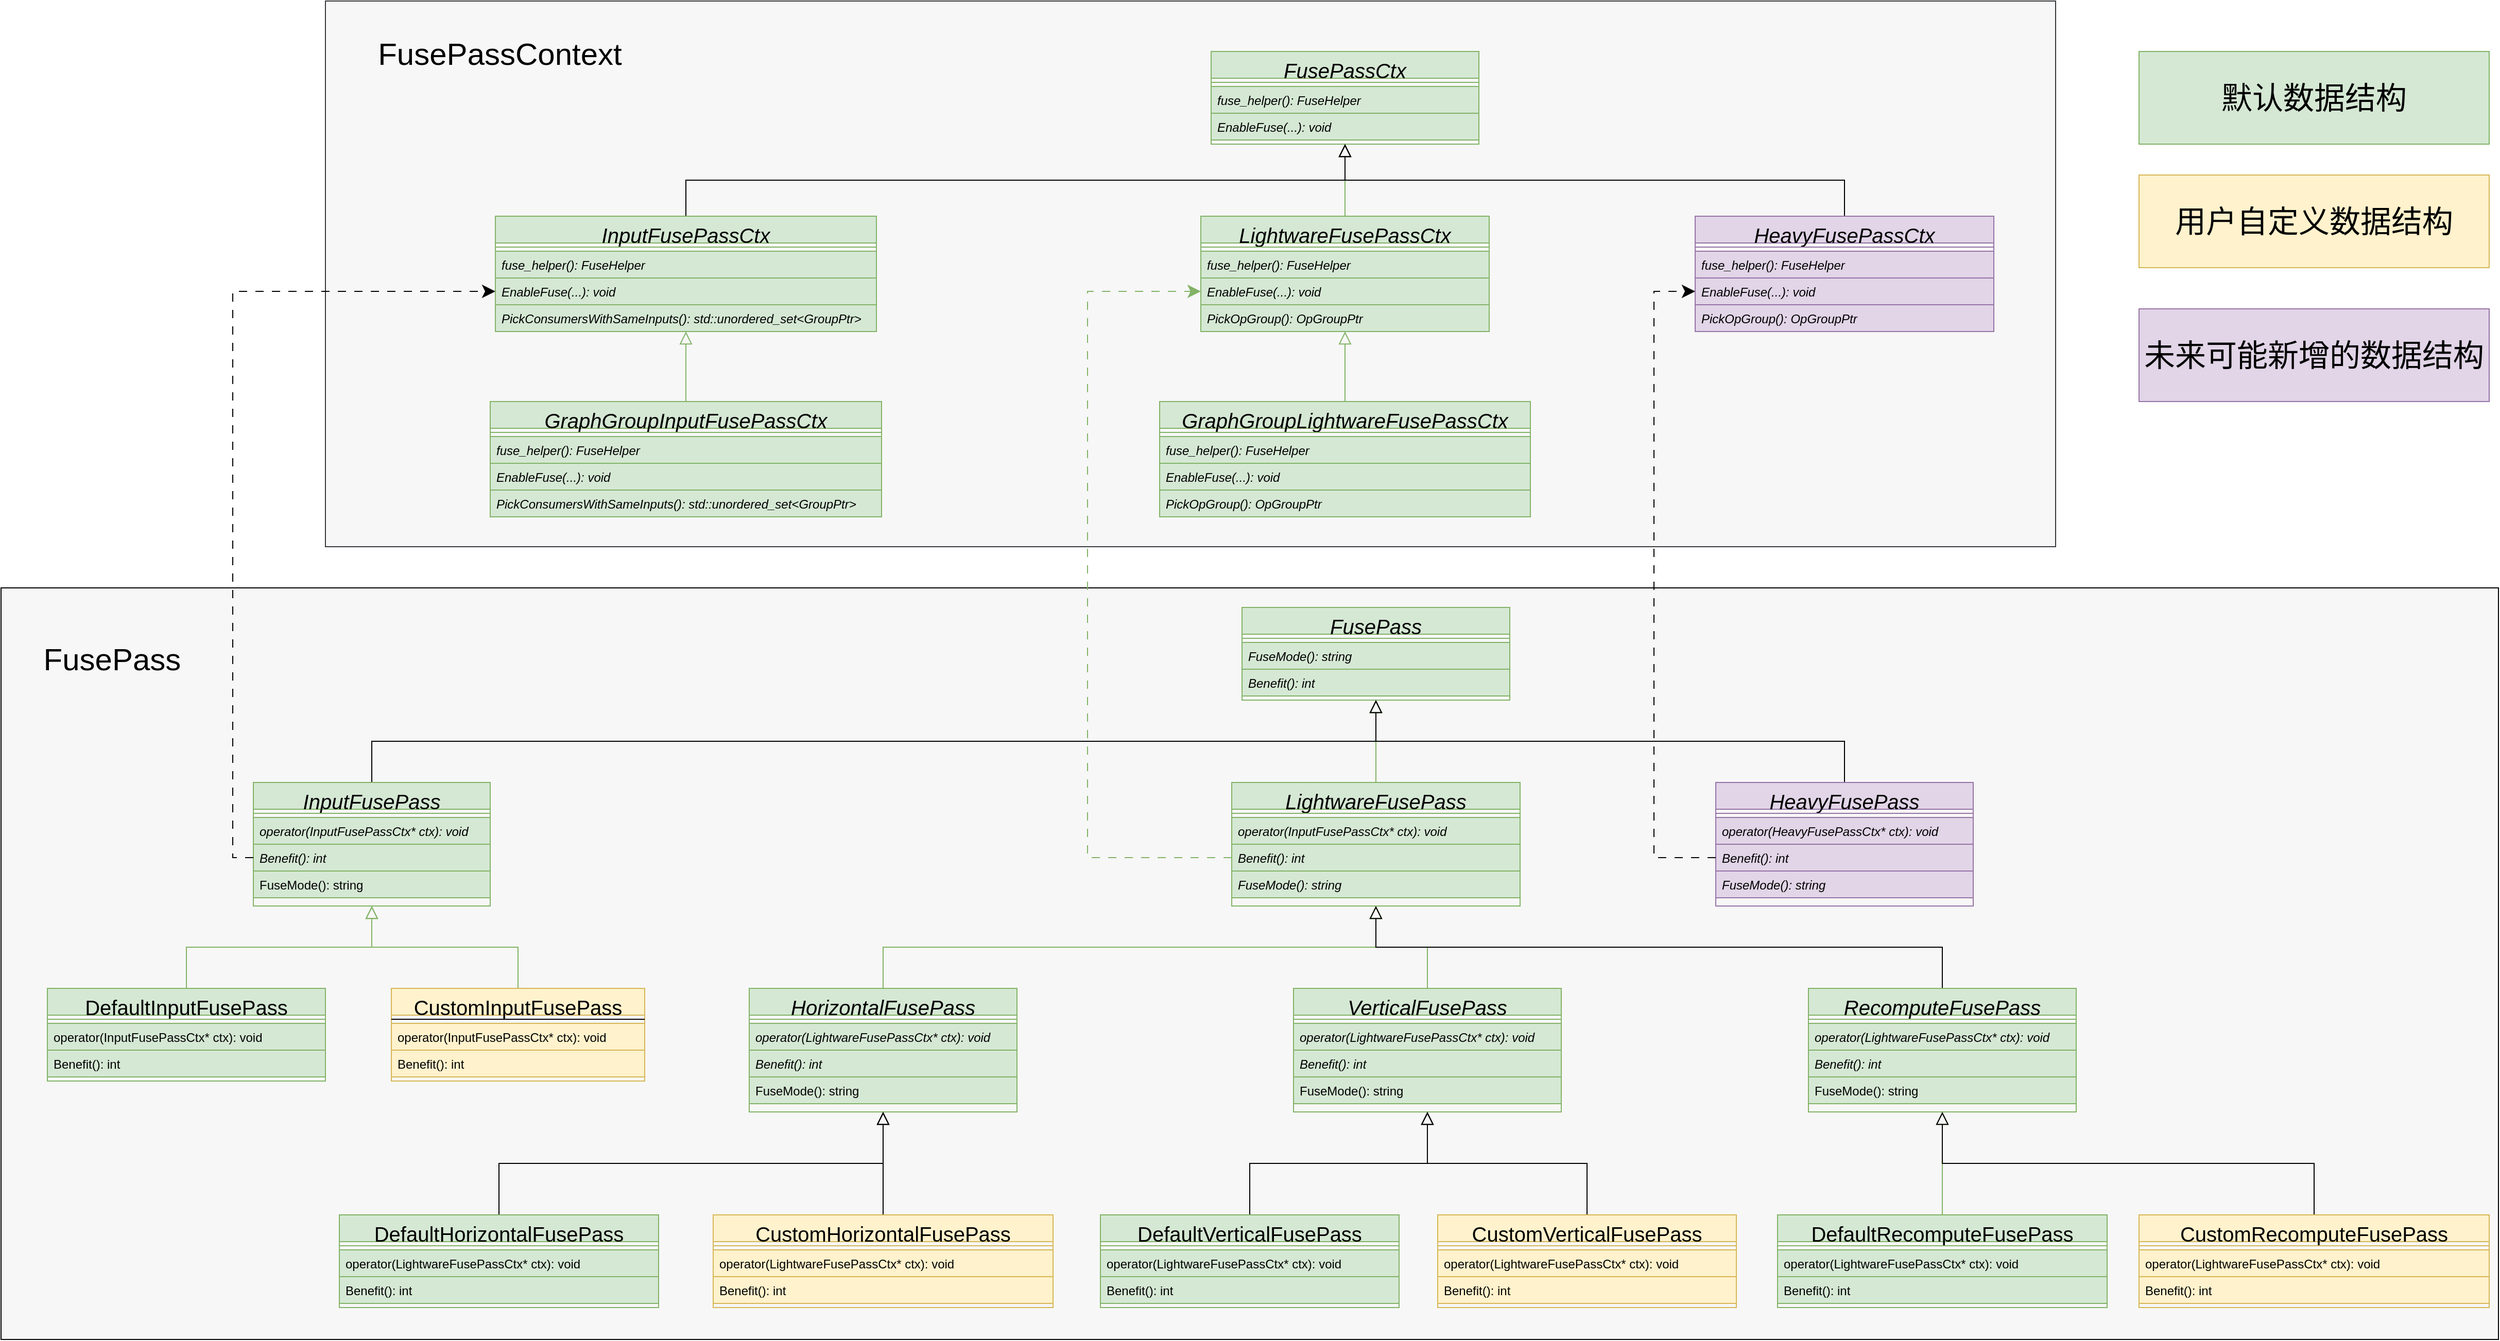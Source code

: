 <mxfile version="21.5.2" type="github">
  <diagram id="C5RBs43oDa-KdzZeNtuy" name="Page-1">
    <mxGraphModel dx="2726" dy="2620" grid="1" gridSize="10" guides="1" tooltips="1" connect="1" arrows="1" fold="1" page="1" pageScale="1" pageWidth="827" pageHeight="1169" math="0" shadow="0">
      <root>
        <mxCell id="WIyWlLk6GJQsqaUBKTNV-0" />
        <mxCell id="WIyWlLk6GJQsqaUBKTNV-1" parent="WIyWlLk6GJQsqaUBKTNV-0" />
        <mxCell id="BLyfXcpBKMJjdkIK_ONK-147" value="" style="rounded=0;whiteSpace=wrap;html=1;fillColor=#F7F7F7;" parent="WIyWlLk6GJQsqaUBKTNV-1" vertex="1">
          <mxGeometry x="65" y="1" width="2425" height="730" as="geometry" />
        </mxCell>
        <mxCell id="BLyfXcpBKMJjdkIK_ONK-145" value="" style="rounded=0;whiteSpace=wrap;html=1;fillColor=#F7F7F7;strokeColor=#36393d;" parent="WIyWlLk6GJQsqaUBKTNV-1" vertex="1">
          <mxGeometry x="380" y="-569" width="1680" height="530" as="geometry" />
        </mxCell>
        <mxCell id="zkfFHV4jXpPFQw0GAbJ--0" value="FusePass" style="swimlane;fontStyle=2;align=center;verticalAlign=top;childLayout=stackLayout;horizontal=1;startSize=26;horizontalStack=0;resizeParent=1;resizeLast=0;collapsible=1;marginBottom=0;rounded=0;shadow=0;strokeWidth=1;fillColor=#d5e8d4;strokeColor=#82b366;fontSize=20;" parent="WIyWlLk6GJQsqaUBKTNV-1" vertex="1">
          <mxGeometry x="1270" y="20" width="260" height="90" as="geometry">
            <mxRectangle x="230" y="140" width="160" height="26" as="alternateBounds" />
          </mxGeometry>
        </mxCell>
        <mxCell id="zkfFHV4jXpPFQw0GAbJ--4" value="" style="line;html=1;strokeWidth=1;align=left;verticalAlign=middle;spacingTop=-1;spacingLeft=3;spacingRight=3;rotatable=0;labelPosition=right;points=[];portConstraint=eastwest;fillColor=#d5e8d4;strokeColor=#82b366;" parent="zkfFHV4jXpPFQw0GAbJ--0" vertex="1">
          <mxGeometry y="26" width="260" height="8" as="geometry" />
        </mxCell>
        <mxCell id="zkfFHV4jXpPFQw0GAbJ--5" value="FuseMode(): string" style="text;align=left;verticalAlign=top;spacingLeft=4;spacingRight=4;overflow=hidden;rotatable=0;points=[[0,0.5],[1,0.5]];portConstraint=eastwest;fontStyle=2;fillColor=#d5e8d4;strokeColor=#82b366;" parent="zkfFHV4jXpPFQw0GAbJ--0" vertex="1">
          <mxGeometry y="34" width="260" height="26" as="geometry" />
        </mxCell>
        <mxCell id="BLyfXcpBKMJjdkIK_ONK-0" value="Benefit(): int" style="text;align=left;verticalAlign=top;spacingLeft=4;spacingRight=4;overflow=hidden;rotatable=0;points=[[0,0.5],[1,0.5]];portConstraint=eastwest;fontStyle=2;fillColor=#d5e8d4;strokeColor=#82b366;" parent="zkfFHV4jXpPFQw0GAbJ--0" vertex="1">
          <mxGeometry y="60" width="260" height="26" as="geometry" />
        </mxCell>
        <mxCell id="BLyfXcpBKMJjdkIK_ONK-151" style="edgeStyle=orthogonalEdgeStyle;rounded=0;orthogonalLoop=1;jettySize=auto;html=1;exitX=0.5;exitY=0;exitDx=0;exitDy=0;endArrow=block;endFill=0;endSize=10;" parent="WIyWlLk6GJQsqaUBKTNV-1" source="zkfFHV4jXpPFQw0GAbJ--6" target="zkfFHV4jXpPFQw0GAbJ--0" edge="1">
          <mxGeometry relative="1" as="geometry" />
        </mxCell>
        <mxCell id="zkfFHV4jXpPFQw0GAbJ--6" value="InputFusePass" style="swimlane;fontStyle=2;align=center;verticalAlign=top;childLayout=stackLayout;horizontal=1;startSize=26;horizontalStack=0;resizeParent=1;resizeLast=0;collapsible=1;marginBottom=0;rounded=0;shadow=0;strokeWidth=1;fillColor=#d5e8d4;strokeColor=#82b366;fontSize=20;" parent="WIyWlLk6GJQsqaUBKTNV-1" vertex="1">
          <mxGeometry x="310" y="190" width="230" height="120" as="geometry">
            <mxRectangle x="130" y="380" width="160" height="26" as="alternateBounds" />
          </mxGeometry>
        </mxCell>
        <mxCell id="zkfFHV4jXpPFQw0GAbJ--9" value="" style="line;html=1;strokeWidth=1;align=left;verticalAlign=middle;spacingTop=-1;spacingLeft=3;spacingRight=3;rotatable=0;labelPosition=right;points=[];portConstraint=eastwest;fillColor=#d5e8d4;strokeColor=#82b366;" parent="zkfFHV4jXpPFQw0GAbJ--6" vertex="1">
          <mxGeometry y="26" width="230" height="8" as="geometry" />
        </mxCell>
        <mxCell id="BLyfXcpBKMJjdkIK_ONK-1" value="operator(InputFusePassCtx* ctx): void" style="text;align=left;verticalAlign=top;spacingLeft=4;spacingRight=4;overflow=hidden;rotatable=0;points=[[0,0.5],[1,0.5]];portConstraint=eastwest;fontStyle=2;fillColor=#d5e8d4;strokeColor=#82b366;" parent="zkfFHV4jXpPFQw0GAbJ--6" vertex="1">
          <mxGeometry y="34" width="230" height="26" as="geometry" />
        </mxCell>
        <mxCell id="BLyfXcpBKMJjdkIK_ONK-3" value="Benefit(): int" style="text;align=left;verticalAlign=top;spacingLeft=4;spacingRight=4;overflow=hidden;rotatable=0;points=[[0,0.5],[1,0.5]];portConstraint=eastwest;fontStyle=2;fillColor=#d5e8d4;strokeColor=#82b366;" parent="zkfFHV4jXpPFQw0GAbJ--6" vertex="1">
          <mxGeometry y="60" width="230" height="26" as="geometry" />
        </mxCell>
        <mxCell id="BLyfXcpBKMJjdkIK_ONK-2" value="FuseMode(): string" style="text;align=left;verticalAlign=top;spacingLeft=4;spacingRight=4;overflow=hidden;rotatable=0;points=[[0,0.5],[1,0.5]];portConstraint=eastwest;fontStyle=0;fillColor=#d5e8d4;strokeColor=#82b366;" parent="zkfFHV4jXpPFQw0GAbJ--6" vertex="1">
          <mxGeometry y="86" width="230" height="26" as="geometry" />
        </mxCell>
        <mxCell id="zkfFHV4jXpPFQw0GAbJ--16" value="" style="endArrow=block;endSize=10;endFill=0;shadow=0;strokeWidth=1;rounded=0;edgeStyle=elbowEdgeStyle;elbow=vertical;exitX=0.5;exitY=0;exitDx=0;exitDy=0;fillColor=#d5e8d4;strokeColor=#82b366;" parent="WIyWlLk6GJQsqaUBKTNV-1" source="BLyfXcpBKMJjdkIK_ONK-31" target="zkfFHV4jXpPFQw0GAbJ--0" edge="1">
          <mxGeometry width="160" relative="1" as="geometry">
            <mxPoint x="700" y="250" as="sourcePoint" />
            <mxPoint x="550" y="201" as="targetPoint" />
          </mxGeometry>
        </mxCell>
        <mxCell id="BLyfXcpBKMJjdkIK_ONK-14" style="edgeStyle=orthogonalEdgeStyle;rounded=0;orthogonalLoop=1;jettySize=auto;html=1;exitX=0.5;exitY=0;exitDx=0;exitDy=0;entryX=0.5;entryY=1;entryDx=0;entryDy=0;endArrow=block;endFill=0;endSize=10;fillColor=#d5e8d4;strokeColor=#82b366;" parent="WIyWlLk6GJQsqaUBKTNV-1" source="BLyfXcpBKMJjdkIK_ONK-4" target="zkfFHV4jXpPFQw0GAbJ--6" edge="1">
          <mxGeometry relative="1" as="geometry" />
        </mxCell>
        <mxCell id="BLyfXcpBKMJjdkIK_ONK-4" value="DefaultInputFusePass" style="swimlane;fontStyle=0;align=center;verticalAlign=top;childLayout=stackLayout;horizontal=1;startSize=26;horizontalStack=0;resizeParent=1;resizeLast=0;collapsible=1;marginBottom=0;rounded=0;shadow=0;strokeWidth=1;fillColor=#d5e8d4;strokeColor=#82b366;fontSize=20;" parent="WIyWlLk6GJQsqaUBKTNV-1" vertex="1">
          <mxGeometry x="110" y="390" width="270" height="90" as="geometry">
            <mxRectangle x="130" y="380" width="160" height="26" as="alternateBounds" />
          </mxGeometry>
        </mxCell>
        <mxCell id="BLyfXcpBKMJjdkIK_ONK-5" value="" style="line;html=1;strokeWidth=1;align=left;verticalAlign=middle;spacingTop=-1;spacingLeft=3;spacingRight=3;rotatable=0;labelPosition=right;points=[];portConstraint=eastwest;fillColor=#d5e8d4;strokeColor=#82b366;" parent="BLyfXcpBKMJjdkIK_ONK-4" vertex="1">
          <mxGeometry y="26" width="270" height="8" as="geometry" />
        </mxCell>
        <mxCell id="BLyfXcpBKMJjdkIK_ONK-6" value="operator(InputFusePassCtx* ctx): void" style="text;align=left;verticalAlign=top;spacingLeft=4;spacingRight=4;overflow=hidden;rotatable=0;points=[[0,0.5],[1,0.5]];portConstraint=eastwest;fontStyle=0;fillColor=#d5e8d4;strokeColor=#82b366;" parent="BLyfXcpBKMJjdkIK_ONK-4" vertex="1">
          <mxGeometry y="34" width="270" height="26" as="geometry" />
        </mxCell>
        <mxCell id="BLyfXcpBKMJjdkIK_ONK-7" value="Benefit(): int" style="text;align=left;verticalAlign=top;spacingLeft=4;spacingRight=4;overflow=hidden;rotatable=0;points=[[0,0.5],[1,0.5]];portConstraint=eastwest;fontStyle=0;fillColor=#d5e8d4;strokeColor=#82b366;" parent="BLyfXcpBKMJjdkIK_ONK-4" vertex="1">
          <mxGeometry y="60" width="270" height="26" as="geometry" />
        </mxCell>
        <mxCell id="BLyfXcpBKMJjdkIK_ONK-25" style="edgeStyle=orthogonalEdgeStyle;rounded=0;orthogonalLoop=1;jettySize=auto;html=1;exitX=0.5;exitY=0;exitDx=0;exitDy=0;entryX=0.5;entryY=1;entryDx=0;entryDy=0;endArrow=block;endFill=0;endSize=10;fillColor=#d5e8d4;strokeColor=#82b366;" parent="WIyWlLk6GJQsqaUBKTNV-1" source="BLyfXcpBKMJjdkIK_ONK-20" target="zkfFHV4jXpPFQw0GAbJ--6" edge="1">
          <mxGeometry relative="1" as="geometry" />
        </mxCell>
        <mxCell id="BLyfXcpBKMJjdkIK_ONK-20" value="CustomInputFusePass" style="swimlane;fontStyle=0;align=center;verticalAlign=top;childLayout=stackLayout;horizontal=1;startSize=26;horizontalStack=0;resizeParent=1;resizeLast=0;collapsible=1;marginBottom=0;rounded=0;shadow=0;strokeWidth=1;fillColor=#fff2cc;strokeColor=#d6b656;fontSize=20;" parent="WIyWlLk6GJQsqaUBKTNV-1" vertex="1">
          <mxGeometry x="444" y="390" width="246" height="90" as="geometry">
            <mxRectangle x="130" y="380" width="160" height="26" as="alternateBounds" />
          </mxGeometry>
        </mxCell>
        <mxCell id="BLyfXcpBKMJjdkIK_ONK-21" value="" style="line;html=1;strokeWidth=1;align=left;verticalAlign=middle;spacingTop=-1;spacingLeft=3;spacingRight=3;rotatable=0;labelPosition=right;points=[];portConstraint=eastwest;" parent="BLyfXcpBKMJjdkIK_ONK-20" vertex="1">
          <mxGeometry y="26" width="246" height="8" as="geometry" />
        </mxCell>
        <mxCell id="BLyfXcpBKMJjdkIK_ONK-22" value="operator(InputFusePassCtx* ctx): void" style="text;align=left;verticalAlign=top;spacingLeft=4;spacingRight=4;overflow=hidden;rotatable=0;points=[[0,0.5],[1,0.5]];portConstraint=eastwest;fontStyle=0;fillColor=#fff2cc;strokeColor=#d6b656;" parent="BLyfXcpBKMJjdkIK_ONK-20" vertex="1">
          <mxGeometry y="34" width="246" height="26" as="geometry" />
        </mxCell>
        <mxCell id="BLyfXcpBKMJjdkIK_ONK-23" value="Benefit(): int" style="text;align=left;verticalAlign=top;spacingLeft=4;spacingRight=4;overflow=hidden;rotatable=0;points=[[0,0.5],[1,0.5]];portConstraint=eastwest;fontStyle=0;fillColor=#fff2cc;strokeColor=#d6b656;" parent="BLyfXcpBKMJjdkIK_ONK-20" vertex="1">
          <mxGeometry y="60" width="246" height="26" as="geometry" />
        </mxCell>
        <mxCell id="BLyfXcpBKMJjdkIK_ONK-31" value="LightwareFusePass" style="swimlane;fontStyle=2;align=center;verticalAlign=top;childLayout=stackLayout;horizontal=1;startSize=26;horizontalStack=0;resizeParent=1;resizeLast=0;collapsible=1;marginBottom=0;rounded=0;shadow=0;strokeWidth=1;fillColor=#d5e8d4;strokeColor=#82b366;fontSize=20;" parent="WIyWlLk6GJQsqaUBKTNV-1" vertex="1">
          <mxGeometry x="1260" y="190" width="280" height="120" as="geometry">
            <mxRectangle x="130" y="380" width="160" height="26" as="alternateBounds" />
          </mxGeometry>
        </mxCell>
        <mxCell id="BLyfXcpBKMJjdkIK_ONK-32" value="" style="line;html=1;strokeWidth=1;align=left;verticalAlign=middle;spacingTop=-1;spacingLeft=3;spacingRight=3;rotatable=0;labelPosition=right;points=[];portConstraint=eastwest;fillColor=#d5e8d4;strokeColor=#82b366;" parent="BLyfXcpBKMJjdkIK_ONK-31" vertex="1">
          <mxGeometry y="26" width="280" height="8" as="geometry" />
        </mxCell>
        <mxCell id="BLyfXcpBKMJjdkIK_ONK-33" value="operator(InputFusePassCtx* ctx): void" style="text;align=left;verticalAlign=top;spacingLeft=4;spacingRight=4;overflow=hidden;rotatable=0;points=[[0,0.5],[1,0.5]];portConstraint=eastwest;fontStyle=2;fillColor=#d5e8d4;strokeColor=#82b366;" parent="BLyfXcpBKMJjdkIK_ONK-31" vertex="1">
          <mxGeometry y="34" width="280" height="26" as="geometry" />
        </mxCell>
        <mxCell id="BLyfXcpBKMJjdkIK_ONK-34" value="Benefit(): int" style="text;align=left;verticalAlign=top;spacingLeft=4;spacingRight=4;overflow=hidden;rotatable=0;points=[[0,0.5],[1,0.5]];portConstraint=eastwest;fontStyle=2;fillColor=#d5e8d4;strokeColor=#82b366;" parent="BLyfXcpBKMJjdkIK_ONK-31" vertex="1">
          <mxGeometry y="60" width="280" height="26" as="geometry" />
        </mxCell>
        <mxCell id="BLyfXcpBKMJjdkIK_ONK-35" value="FuseMode(): string" style="text;align=left;verticalAlign=top;spacingLeft=4;spacingRight=4;overflow=hidden;rotatable=0;points=[[0,0.5],[1,0.5]];portConstraint=eastwest;fontStyle=2;fillColor=#d5e8d4;strokeColor=#82b366;" parent="BLyfXcpBKMJjdkIK_ONK-31" vertex="1">
          <mxGeometry y="86" width="280" height="26" as="geometry" />
        </mxCell>
        <mxCell id="BLyfXcpBKMJjdkIK_ONK-41" style="edgeStyle=orthogonalEdgeStyle;rounded=0;orthogonalLoop=1;jettySize=auto;html=1;exitX=0.5;exitY=0;exitDx=0;exitDy=0;endArrow=block;endFill=0;endSize=10;entryX=0.5;entryY=1;entryDx=0;entryDy=0;" parent="WIyWlLk6GJQsqaUBKTNV-1" source="BLyfXcpBKMJjdkIK_ONK-36" target="zkfFHV4jXpPFQw0GAbJ--0" edge="1">
          <mxGeometry relative="1" as="geometry">
            <mxPoint x="1210" y="140" as="targetPoint" />
          </mxGeometry>
        </mxCell>
        <mxCell id="BLyfXcpBKMJjdkIK_ONK-36" value="HeavyFusePass" style="swimlane;fontStyle=2;align=center;verticalAlign=top;childLayout=stackLayout;horizontal=1;startSize=26;horizontalStack=0;resizeParent=1;resizeLast=0;collapsible=1;marginBottom=0;rounded=0;shadow=0;strokeWidth=1;fillColor=#e1d5e7;strokeColor=#9673a6;fontSize=20;" parent="WIyWlLk6GJQsqaUBKTNV-1" vertex="1">
          <mxGeometry x="1730" y="190" width="250" height="120" as="geometry">
            <mxRectangle x="130" y="380" width="160" height="26" as="alternateBounds" />
          </mxGeometry>
        </mxCell>
        <mxCell id="BLyfXcpBKMJjdkIK_ONK-37" value="" style="line;html=1;strokeWidth=1;align=left;verticalAlign=middle;spacingTop=-1;spacingLeft=3;spacingRight=3;rotatable=0;labelPosition=right;points=[];portConstraint=eastwest;fillColor=#e1d5e7;strokeColor=#9673a6;" parent="BLyfXcpBKMJjdkIK_ONK-36" vertex="1">
          <mxGeometry y="26" width="250" height="8" as="geometry" />
        </mxCell>
        <mxCell id="BLyfXcpBKMJjdkIK_ONK-38" value="operator(HeavyFusePassCtx* ctx): void" style="text;align=left;verticalAlign=top;spacingLeft=4;spacingRight=4;overflow=hidden;rotatable=0;points=[[0,0.5],[1,0.5]];portConstraint=eastwest;fontStyle=2;fillColor=#e1d5e7;strokeColor=#9673a6;" parent="BLyfXcpBKMJjdkIK_ONK-36" vertex="1">
          <mxGeometry y="34" width="250" height="26" as="geometry" />
        </mxCell>
        <mxCell id="BLyfXcpBKMJjdkIK_ONK-39" value="Benefit(): int" style="text;align=left;verticalAlign=top;spacingLeft=4;spacingRight=4;overflow=hidden;rotatable=0;points=[[0,0.5],[1,0.5]];portConstraint=eastwest;fontStyle=2;fillColor=#e1d5e7;strokeColor=#9673a6;" parent="BLyfXcpBKMJjdkIK_ONK-36" vertex="1">
          <mxGeometry y="60" width="250" height="26" as="geometry" />
        </mxCell>
        <mxCell id="BLyfXcpBKMJjdkIK_ONK-40" value="FuseMode(): string" style="text;align=left;verticalAlign=top;spacingLeft=4;spacingRight=4;overflow=hidden;rotatable=0;points=[[0,0.5],[1,0.5]];portConstraint=eastwest;fontStyle=2;fillColor=#e1d5e7;strokeColor=#9673a6;" parent="BLyfXcpBKMJjdkIK_ONK-36" vertex="1">
          <mxGeometry y="86" width="250" height="26" as="geometry" />
        </mxCell>
        <mxCell id="BLyfXcpBKMJjdkIK_ONK-42" value="&lt;font style=&quot;font-size: 30px;&quot;&gt;默认数据结构&lt;/font&gt;" style="rounded=0;whiteSpace=wrap;html=1;fillColor=#d5e8d4;strokeColor=#82b366;fontSize=20;" parent="WIyWlLk6GJQsqaUBKTNV-1" vertex="1">
          <mxGeometry x="2141" y="-520" width="340" height="90" as="geometry" />
        </mxCell>
        <mxCell id="BLyfXcpBKMJjdkIK_ONK-44" value="&lt;font style=&quot;font-size: 30px;&quot;&gt;用户自定义数据结构&lt;/font&gt;" style="rounded=0;whiteSpace=wrap;html=1;fillColor=#fff2cc;strokeColor=#d6b656;fontSize=20;" parent="WIyWlLk6GJQsqaUBKTNV-1" vertex="1">
          <mxGeometry x="2141" y="-400" width="340" height="90" as="geometry" />
        </mxCell>
        <mxCell id="BLyfXcpBKMJjdkIK_ONK-45" value="&lt;font style=&quot;font-size: 30px;&quot;&gt;未来可能新增的数据结构&lt;/font&gt;" style="rounded=0;whiteSpace=wrap;html=1;fillColor=#e1d5e7;strokeColor=#9673a6;fontSize=20;" parent="WIyWlLk6GJQsqaUBKTNV-1" vertex="1">
          <mxGeometry x="2141" y="-270" width="340" height="90" as="geometry" />
        </mxCell>
        <mxCell id="BLyfXcpBKMJjdkIK_ONK-94" style="edgeStyle=orthogonalEdgeStyle;rounded=0;orthogonalLoop=1;jettySize=auto;html=1;exitX=0.5;exitY=0;exitDx=0;exitDy=0;entryX=0.5;entryY=1;entryDx=0;entryDy=0;endSize=10;endArrow=block;endFill=0;fillColor=#d5e8d4;strokeColor=#82b366;" parent="WIyWlLk6GJQsqaUBKTNV-1" source="BLyfXcpBKMJjdkIK_ONK-46" target="BLyfXcpBKMJjdkIK_ONK-31" edge="1">
          <mxGeometry relative="1" as="geometry" />
        </mxCell>
        <mxCell id="BLyfXcpBKMJjdkIK_ONK-46" value="HorizontalFusePass" style="swimlane;fontStyle=2;align=center;verticalAlign=top;childLayout=stackLayout;horizontal=1;startSize=26;horizontalStack=0;resizeParent=1;resizeLast=0;collapsible=1;marginBottom=0;rounded=0;shadow=0;strokeWidth=1;fillColor=#d5e8d4;strokeColor=#82b366;fontSize=20;" parent="WIyWlLk6GJQsqaUBKTNV-1" vertex="1">
          <mxGeometry x="791.5" y="390" width="260" height="120" as="geometry">
            <mxRectangle x="130" y="380" width="160" height="26" as="alternateBounds" />
          </mxGeometry>
        </mxCell>
        <mxCell id="BLyfXcpBKMJjdkIK_ONK-47" value="" style="line;html=1;strokeWidth=1;align=left;verticalAlign=middle;spacingTop=-1;spacingLeft=3;spacingRight=3;rotatable=0;labelPosition=right;points=[];portConstraint=eastwest;fillColor=#d5e8d4;strokeColor=#82b366;" parent="BLyfXcpBKMJjdkIK_ONK-46" vertex="1">
          <mxGeometry y="26" width="260" height="8" as="geometry" />
        </mxCell>
        <mxCell id="BLyfXcpBKMJjdkIK_ONK-48" value="operator(LightwareFusePassCtx* ctx): void" style="text;align=left;verticalAlign=top;spacingLeft=4;spacingRight=4;overflow=hidden;rotatable=0;points=[[0,0.5],[1,0.5]];portConstraint=eastwest;fontStyle=2;fillColor=#d5e8d4;strokeColor=#82b366;" parent="BLyfXcpBKMJjdkIK_ONK-46" vertex="1">
          <mxGeometry y="34" width="260" height="26" as="geometry" />
        </mxCell>
        <mxCell id="BLyfXcpBKMJjdkIK_ONK-49" value="Benefit(): int" style="text;align=left;verticalAlign=top;spacingLeft=4;spacingRight=4;overflow=hidden;rotatable=0;points=[[0,0.5],[1,0.5]];portConstraint=eastwest;fontStyle=2;fillColor=#d5e8d4;strokeColor=#82b366;" parent="BLyfXcpBKMJjdkIK_ONK-46" vertex="1">
          <mxGeometry y="60" width="260" height="26" as="geometry" />
        </mxCell>
        <mxCell id="BLyfXcpBKMJjdkIK_ONK-50" value="FuseMode(): string" style="text;align=left;verticalAlign=top;spacingLeft=4;spacingRight=4;overflow=hidden;rotatable=0;points=[[0,0.5],[1,0.5]];portConstraint=eastwest;fontStyle=0;fillColor=#d5e8d4;strokeColor=#82b366;" parent="BLyfXcpBKMJjdkIK_ONK-46" vertex="1">
          <mxGeometry y="86" width="260" height="26" as="geometry" />
        </mxCell>
        <mxCell id="BLyfXcpBKMJjdkIK_ONK-59" style="edgeStyle=orthogonalEdgeStyle;rounded=0;orthogonalLoop=1;jettySize=auto;html=1;exitX=0.5;exitY=0;exitDx=0;exitDy=0;entryX=0.5;entryY=1;entryDx=0;entryDy=0;endArrow=block;endFill=0;endSize=10;" parent="WIyWlLk6GJQsqaUBKTNV-1" source="BLyfXcpBKMJjdkIK_ONK-51" target="BLyfXcpBKMJjdkIK_ONK-46" edge="1">
          <mxGeometry relative="1" as="geometry" />
        </mxCell>
        <mxCell id="BLyfXcpBKMJjdkIK_ONK-51" value="DefaultHorizontalFusePass" style="swimlane;fontStyle=0;align=center;verticalAlign=top;childLayout=stackLayout;horizontal=1;startSize=26;horizontalStack=0;resizeParent=1;resizeLast=0;collapsible=1;marginBottom=0;rounded=0;shadow=0;strokeWidth=1;fillColor=#d5e8d4;strokeColor=#82b366;fontSize=20;" parent="WIyWlLk6GJQsqaUBKTNV-1" vertex="1">
          <mxGeometry x="393.5" y="610" width="310" height="90" as="geometry">
            <mxRectangle x="130" y="380" width="160" height="26" as="alternateBounds" />
          </mxGeometry>
        </mxCell>
        <mxCell id="BLyfXcpBKMJjdkIK_ONK-52" value="" style="line;html=1;strokeWidth=1;align=left;verticalAlign=middle;spacingTop=-1;spacingLeft=3;spacingRight=3;rotatable=0;labelPosition=right;points=[];portConstraint=eastwest;fillColor=#d5e8d4;strokeColor=#82b366;" parent="BLyfXcpBKMJjdkIK_ONK-51" vertex="1">
          <mxGeometry y="26" width="310" height="8" as="geometry" />
        </mxCell>
        <mxCell id="BLyfXcpBKMJjdkIK_ONK-53" value="operator(LightwareFusePassCtx* ctx): void" style="text;align=left;verticalAlign=top;spacingLeft=4;spacingRight=4;overflow=hidden;rotatable=0;points=[[0,0.5],[1,0.5]];portConstraint=eastwest;fontStyle=0;fillColor=#d5e8d4;strokeColor=#82b366;" parent="BLyfXcpBKMJjdkIK_ONK-51" vertex="1">
          <mxGeometry y="34" width="310" height="26" as="geometry" />
        </mxCell>
        <mxCell id="BLyfXcpBKMJjdkIK_ONK-54" value="Benefit(): int" style="text;align=left;verticalAlign=top;spacingLeft=4;spacingRight=4;overflow=hidden;rotatable=0;points=[[0,0.5],[1,0.5]];portConstraint=eastwest;fontStyle=0;fillColor=#d5e8d4;strokeColor=#82b366;" parent="BLyfXcpBKMJjdkIK_ONK-51" vertex="1">
          <mxGeometry y="60" width="310" height="26" as="geometry" />
        </mxCell>
        <mxCell id="BLyfXcpBKMJjdkIK_ONK-60" style="edgeStyle=orthogonalEdgeStyle;rounded=0;orthogonalLoop=1;jettySize=auto;html=1;exitX=0.5;exitY=0;exitDx=0;exitDy=0;endSize=10;endArrow=block;endFill=0;entryX=0.5;entryY=1;entryDx=0;entryDy=0;" parent="WIyWlLk6GJQsqaUBKTNV-1" source="BLyfXcpBKMJjdkIK_ONK-55" target="BLyfXcpBKMJjdkIK_ONK-46" edge="1">
          <mxGeometry relative="1" as="geometry">
            <mxPoint x="950" y="550" as="targetPoint" />
          </mxGeometry>
        </mxCell>
        <mxCell id="BLyfXcpBKMJjdkIK_ONK-55" value="CustomHorizontalFusePass" style="swimlane;fontStyle=0;align=center;verticalAlign=top;childLayout=stackLayout;horizontal=1;startSize=26;horizontalStack=0;resizeParent=1;resizeLast=0;collapsible=1;marginBottom=0;rounded=0;shadow=0;strokeWidth=1;fillColor=#fff2cc;strokeColor=#d6b656;fontSize=20;" parent="WIyWlLk6GJQsqaUBKTNV-1" vertex="1">
          <mxGeometry x="756.5" y="610" width="330" height="90" as="geometry">
            <mxRectangle x="130" y="380" width="160" height="26" as="alternateBounds" />
          </mxGeometry>
        </mxCell>
        <mxCell id="BLyfXcpBKMJjdkIK_ONK-56" value="" style="line;html=1;strokeWidth=1;align=left;verticalAlign=middle;spacingTop=-1;spacingLeft=3;spacingRight=3;rotatable=0;labelPosition=right;points=[];portConstraint=eastwest;fillColor=#fff2cc;strokeColor=#d6b656;" parent="BLyfXcpBKMJjdkIK_ONK-55" vertex="1">
          <mxGeometry y="26" width="330" height="8" as="geometry" />
        </mxCell>
        <mxCell id="BLyfXcpBKMJjdkIK_ONK-57" value="operator(LightwareFusePassCtx* ctx): void" style="text;align=left;verticalAlign=top;spacingLeft=4;spacingRight=4;overflow=hidden;rotatable=0;points=[[0,0.5],[1,0.5]];portConstraint=eastwest;fontStyle=0;fillColor=#fff2cc;strokeColor=#d6b656;" parent="BLyfXcpBKMJjdkIK_ONK-55" vertex="1">
          <mxGeometry y="34" width="330" height="26" as="geometry" />
        </mxCell>
        <mxCell id="BLyfXcpBKMJjdkIK_ONK-58" value="Benefit(): int" style="text;align=left;verticalAlign=top;spacingLeft=4;spacingRight=4;overflow=hidden;rotatable=0;points=[[0,0.5],[1,0.5]];portConstraint=eastwest;fontStyle=0;fillColor=#fff2cc;strokeColor=#d6b656;" parent="BLyfXcpBKMJjdkIK_ONK-55" vertex="1">
          <mxGeometry y="60" width="330" height="26" as="geometry" />
        </mxCell>
        <mxCell id="BLyfXcpBKMJjdkIK_ONK-96" style="edgeStyle=orthogonalEdgeStyle;rounded=0;orthogonalLoop=1;jettySize=auto;html=1;exitX=0.5;exitY=0;exitDx=0;exitDy=0;entryX=0.5;entryY=1;entryDx=0;entryDy=0;endSize=10;endArrow=block;endFill=0;fillColor=#d5e8d4;strokeColor=#82b366;" parent="WIyWlLk6GJQsqaUBKTNV-1" source="BLyfXcpBKMJjdkIK_ONK-63" target="BLyfXcpBKMJjdkIK_ONK-31" edge="1">
          <mxGeometry relative="1" as="geometry" />
        </mxCell>
        <mxCell id="BLyfXcpBKMJjdkIK_ONK-63" value="VerticalFusePass" style="swimlane;fontStyle=2;align=center;verticalAlign=top;childLayout=stackLayout;horizontal=1;startSize=26;horizontalStack=0;resizeParent=1;resizeLast=0;collapsible=1;marginBottom=0;rounded=0;shadow=0;strokeWidth=1;fillColor=#d5e8d4;strokeColor=#82b366;fontSize=20;" parent="WIyWlLk6GJQsqaUBKTNV-1" vertex="1">
          <mxGeometry x="1320" y="390" width="260" height="120" as="geometry">
            <mxRectangle x="130" y="380" width="160" height="26" as="alternateBounds" />
          </mxGeometry>
        </mxCell>
        <mxCell id="BLyfXcpBKMJjdkIK_ONK-64" value="" style="line;html=1;strokeWidth=1;align=left;verticalAlign=middle;spacingTop=-1;spacingLeft=3;spacingRight=3;rotatable=0;labelPosition=right;points=[];portConstraint=eastwest;fillColor=#d5e8d4;strokeColor=#82b366;" parent="BLyfXcpBKMJjdkIK_ONK-63" vertex="1">
          <mxGeometry y="26" width="260" height="8" as="geometry" />
        </mxCell>
        <mxCell id="BLyfXcpBKMJjdkIK_ONK-65" value="operator(LightwareFusePassCtx* ctx): void" style="text;align=left;verticalAlign=top;spacingLeft=4;spacingRight=4;overflow=hidden;rotatable=0;points=[[0,0.5],[1,0.5]];portConstraint=eastwest;fontStyle=2;fillColor=#d5e8d4;strokeColor=#82b366;" parent="BLyfXcpBKMJjdkIK_ONK-63" vertex="1">
          <mxGeometry y="34" width="260" height="26" as="geometry" />
        </mxCell>
        <mxCell id="BLyfXcpBKMJjdkIK_ONK-66" value="Benefit(): int" style="text;align=left;verticalAlign=top;spacingLeft=4;spacingRight=4;overflow=hidden;rotatable=0;points=[[0,0.5],[1,0.5]];portConstraint=eastwest;fontStyle=2;fillColor=#d5e8d4;strokeColor=#82b366;" parent="BLyfXcpBKMJjdkIK_ONK-63" vertex="1">
          <mxGeometry y="60" width="260" height="26" as="geometry" />
        </mxCell>
        <mxCell id="BLyfXcpBKMJjdkIK_ONK-67" value="FuseMode(): string" style="text;align=left;verticalAlign=top;spacingLeft=4;spacingRight=4;overflow=hidden;rotatable=0;points=[[0,0.5],[1,0.5]];portConstraint=eastwest;fontStyle=0;fillColor=#d5e8d4;strokeColor=#82b366;" parent="BLyfXcpBKMJjdkIK_ONK-63" vertex="1">
          <mxGeometry y="86" width="260" height="26" as="geometry" />
        </mxCell>
        <mxCell id="BLyfXcpBKMJjdkIK_ONK-68" style="edgeStyle=orthogonalEdgeStyle;rounded=0;orthogonalLoop=1;jettySize=auto;html=1;exitX=0.5;exitY=0;exitDx=0;exitDy=0;entryX=0.5;entryY=1;entryDx=0;entryDy=0;endArrow=block;endFill=0;endSize=10;" parent="WIyWlLk6GJQsqaUBKTNV-1" source="BLyfXcpBKMJjdkIK_ONK-69" target="BLyfXcpBKMJjdkIK_ONK-63" edge="1">
          <mxGeometry relative="1" as="geometry" />
        </mxCell>
        <mxCell id="BLyfXcpBKMJjdkIK_ONK-69" value="DefaultVerticalFusePass" style="swimlane;fontStyle=0;align=center;verticalAlign=top;childLayout=stackLayout;horizontal=1;startSize=26;horizontalStack=0;resizeParent=1;resizeLast=0;collapsible=1;marginBottom=0;rounded=0;shadow=0;strokeWidth=1;fillColor=#d5e8d4;strokeColor=#82b366;fontSize=20;" parent="WIyWlLk6GJQsqaUBKTNV-1" vertex="1">
          <mxGeometry x="1132.5" y="610" width="290" height="90" as="geometry">
            <mxRectangle x="130" y="380" width="160" height="26" as="alternateBounds" />
          </mxGeometry>
        </mxCell>
        <mxCell id="BLyfXcpBKMJjdkIK_ONK-70" value="" style="line;html=1;strokeWidth=1;align=left;verticalAlign=middle;spacingTop=-1;spacingLeft=3;spacingRight=3;rotatable=0;labelPosition=right;points=[];portConstraint=eastwest;fillColor=#d5e8d4;strokeColor=#82b366;" parent="BLyfXcpBKMJjdkIK_ONK-69" vertex="1">
          <mxGeometry y="26" width="290" height="8" as="geometry" />
        </mxCell>
        <mxCell id="BLyfXcpBKMJjdkIK_ONK-71" value="operator(LightwareFusePassCtx* ctx): void" style="text;align=left;verticalAlign=top;spacingLeft=4;spacingRight=4;overflow=hidden;rotatable=0;points=[[0,0.5],[1,0.5]];portConstraint=eastwest;fontStyle=0;fillColor=#d5e8d4;strokeColor=#82b366;" parent="BLyfXcpBKMJjdkIK_ONK-69" vertex="1">
          <mxGeometry y="34" width="290" height="26" as="geometry" />
        </mxCell>
        <mxCell id="BLyfXcpBKMJjdkIK_ONK-72" value="Benefit(): int" style="text;align=left;verticalAlign=top;spacingLeft=4;spacingRight=4;overflow=hidden;rotatable=0;points=[[0,0.5],[1,0.5]];portConstraint=eastwest;fontStyle=0;fillColor=#d5e8d4;strokeColor=#82b366;" parent="BLyfXcpBKMJjdkIK_ONK-69" vertex="1">
          <mxGeometry y="60" width="290" height="26" as="geometry" />
        </mxCell>
        <mxCell id="BLyfXcpBKMJjdkIK_ONK-73" style="edgeStyle=orthogonalEdgeStyle;rounded=0;orthogonalLoop=1;jettySize=auto;html=1;exitX=0.5;exitY=0;exitDx=0;exitDy=0;endSize=10;endArrow=block;endFill=0;entryX=0.5;entryY=1;entryDx=0;entryDy=0;" parent="WIyWlLk6GJQsqaUBKTNV-1" source="BLyfXcpBKMJjdkIK_ONK-74" target="BLyfXcpBKMJjdkIK_ONK-63" edge="1">
          <mxGeometry relative="1" as="geometry">
            <mxPoint x="1540" y="550" as="targetPoint" />
          </mxGeometry>
        </mxCell>
        <mxCell id="BLyfXcpBKMJjdkIK_ONK-74" value="CustomVerticalFusePass" style="swimlane;fontStyle=0;align=center;verticalAlign=top;childLayout=stackLayout;horizontal=1;startSize=26;horizontalStack=0;resizeParent=1;resizeLast=0;collapsible=1;marginBottom=0;rounded=0;shadow=0;strokeWidth=1;fillColor=#fff2cc;strokeColor=#d6b656;fontSize=20;" parent="WIyWlLk6GJQsqaUBKTNV-1" vertex="1">
          <mxGeometry x="1460" y="610" width="290" height="90" as="geometry">
            <mxRectangle x="130" y="380" width="160" height="26" as="alternateBounds" />
          </mxGeometry>
        </mxCell>
        <mxCell id="BLyfXcpBKMJjdkIK_ONK-75" value="" style="line;html=1;strokeWidth=1;align=left;verticalAlign=middle;spacingTop=-1;spacingLeft=3;spacingRight=3;rotatable=0;labelPosition=right;points=[];portConstraint=eastwest;fillColor=#fff2cc;strokeColor=#d6b656;" parent="BLyfXcpBKMJjdkIK_ONK-74" vertex="1">
          <mxGeometry y="26" width="290" height="8" as="geometry" />
        </mxCell>
        <mxCell id="BLyfXcpBKMJjdkIK_ONK-76" value="operator(LightwareFusePassCtx* ctx): void" style="text;align=left;verticalAlign=top;spacingLeft=4;spacingRight=4;overflow=hidden;rotatable=0;points=[[0,0.5],[1,0.5]];portConstraint=eastwest;fontStyle=0;fillColor=#fff2cc;strokeColor=#d6b656;" parent="BLyfXcpBKMJjdkIK_ONK-74" vertex="1">
          <mxGeometry y="34" width="290" height="26" as="geometry" />
        </mxCell>
        <mxCell id="BLyfXcpBKMJjdkIK_ONK-77" value="Benefit(): int" style="text;align=left;verticalAlign=top;spacingLeft=4;spacingRight=4;overflow=hidden;rotatable=0;points=[[0,0.5],[1,0.5]];portConstraint=eastwest;fontStyle=0;fillColor=#fff2cc;strokeColor=#d6b656;" parent="BLyfXcpBKMJjdkIK_ONK-74" vertex="1">
          <mxGeometry y="60" width="290" height="26" as="geometry" />
        </mxCell>
        <mxCell id="BLyfXcpBKMJjdkIK_ONK-95" style="edgeStyle=orthogonalEdgeStyle;rounded=0;orthogonalLoop=1;jettySize=auto;html=1;exitX=0.5;exitY=0;exitDx=0;exitDy=0;entryX=0.5;entryY=1;entryDx=0;entryDy=0;endSize=10;endArrow=block;endFill=0;" parent="WIyWlLk6GJQsqaUBKTNV-1" source="BLyfXcpBKMJjdkIK_ONK-79" target="BLyfXcpBKMJjdkIK_ONK-31" edge="1">
          <mxGeometry relative="1" as="geometry" />
        </mxCell>
        <mxCell id="BLyfXcpBKMJjdkIK_ONK-79" value="RecomputeFusePass" style="swimlane;fontStyle=2;align=center;verticalAlign=top;childLayout=stackLayout;horizontal=1;startSize=26;horizontalStack=0;resizeParent=1;resizeLast=0;collapsible=1;marginBottom=0;rounded=0;shadow=0;strokeWidth=1;fillColor=#d5e8d4;strokeColor=#82b366;fontSize=20;" parent="WIyWlLk6GJQsqaUBKTNV-1" vertex="1">
          <mxGeometry x="1820" y="390" width="260" height="120" as="geometry">
            <mxRectangle x="130" y="380" width="160" height="26" as="alternateBounds" />
          </mxGeometry>
        </mxCell>
        <mxCell id="BLyfXcpBKMJjdkIK_ONK-80" value="" style="line;html=1;strokeWidth=1;align=left;verticalAlign=middle;spacingTop=-1;spacingLeft=3;spacingRight=3;rotatable=0;labelPosition=right;points=[];portConstraint=eastwest;fillColor=#d5e8d4;strokeColor=#82b366;" parent="BLyfXcpBKMJjdkIK_ONK-79" vertex="1">
          <mxGeometry y="26" width="260" height="8" as="geometry" />
        </mxCell>
        <mxCell id="BLyfXcpBKMJjdkIK_ONK-81" value="operator(LightwareFusePassCtx* ctx): void" style="text;align=left;verticalAlign=top;spacingLeft=4;spacingRight=4;overflow=hidden;rotatable=0;points=[[0,0.5],[1,0.5]];portConstraint=eastwest;fontStyle=2;fillColor=#d5e8d4;strokeColor=#82b366;" parent="BLyfXcpBKMJjdkIK_ONK-79" vertex="1">
          <mxGeometry y="34" width="260" height="26" as="geometry" />
        </mxCell>
        <mxCell id="BLyfXcpBKMJjdkIK_ONK-82" value="Benefit(): int" style="text;align=left;verticalAlign=top;spacingLeft=4;spacingRight=4;overflow=hidden;rotatable=0;points=[[0,0.5],[1,0.5]];portConstraint=eastwest;fontStyle=2;fillColor=#d5e8d4;strokeColor=#82b366;" parent="BLyfXcpBKMJjdkIK_ONK-79" vertex="1">
          <mxGeometry y="60" width="260" height="26" as="geometry" />
        </mxCell>
        <mxCell id="BLyfXcpBKMJjdkIK_ONK-83" value="FuseMode(): string" style="text;align=left;verticalAlign=top;spacingLeft=4;spacingRight=4;overflow=hidden;rotatable=0;points=[[0,0.5],[1,0.5]];portConstraint=eastwest;fontStyle=0;fillColor=#d5e8d4;strokeColor=#82b366;" parent="BLyfXcpBKMJjdkIK_ONK-79" vertex="1">
          <mxGeometry y="86" width="260" height="26" as="geometry" />
        </mxCell>
        <mxCell id="BLyfXcpBKMJjdkIK_ONK-84" style="edgeStyle=orthogonalEdgeStyle;rounded=0;orthogonalLoop=1;jettySize=auto;html=1;exitX=0.5;exitY=0;exitDx=0;exitDy=0;entryX=0.5;entryY=1;entryDx=0;entryDy=0;endArrow=block;endFill=0;endSize=10;fillColor=#d5e8d4;strokeColor=#82b366;" parent="WIyWlLk6GJQsqaUBKTNV-1" source="BLyfXcpBKMJjdkIK_ONK-85" target="BLyfXcpBKMJjdkIK_ONK-79" edge="1">
          <mxGeometry relative="1" as="geometry" />
        </mxCell>
        <mxCell id="BLyfXcpBKMJjdkIK_ONK-85" value="DefaultRecomputeFusePass" style="swimlane;fontStyle=0;align=center;verticalAlign=top;childLayout=stackLayout;horizontal=1;startSize=26;horizontalStack=0;resizeParent=1;resizeLast=0;collapsible=1;marginBottom=0;rounded=0;shadow=0;strokeWidth=1;fillColor=#d5e8d4;strokeColor=#82b366;fontSize=20;" parent="WIyWlLk6GJQsqaUBKTNV-1" vertex="1">
          <mxGeometry x="1790" y="610" width="320" height="90" as="geometry">
            <mxRectangle x="130" y="380" width="160" height="26" as="alternateBounds" />
          </mxGeometry>
        </mxCell>
        <mxCell id="BLyfXcpBKMJjdkIK_ONK-86" value="" style="line;html=1;strokeWidth=1;align=left;verticalAlign=middle;spacingTop=-1;spacingLeft=3;spacingRight=3;rotatable=0;labelPosition=right;points=[];portConstraint=eastwest;fillColor=#d5e8d4;strokeColor=#82b366;" parent="BLyfXcpBKMJjdkIK_ONK-85" vertex="1">
          <mxGeometry y="26" width="320" height="8" as="geometry" />
        </mxCell>
        <mxCell id="BLyfXcpBKMJjdkIK_ONK-87" value="operator(LightwareFusePassCtx* ctx): void" style="text;align=left;verticalAlign=top;spacingLeft=4;spacingRight=4;overflow=hidden;rotatable=0;points=[[0,0.5],[1,0.5]];portConstraint=eastwest;fontStyle=0;fillColor=#d5e8d4;strokeColor=#82b366;" parent="BLyfXcpBKMJjdkIK_ONK-85" vertex="1">
          <mxGeometry y="34" width="320" height="26" as="geometry" />
        </mxCell>
        <mxCell id="BLyfXcpBKMJjdkIK_ONK-88" value="Benefit(): int" style="text;align=left;verticalAlign=top;spacingLeft=4;spacingRight=4;overflow=hidden;rotatable=0;points=[[0,0.5],[1,0.5]];portConstraint=eastwest;fontStyle=0;fillColor=#d5e8d4;strokeColor=#82b366;" parent="BLyfXcpBKMJjdkIK_ONK-85" vertex="1">
          <mxGeometry y="60" width="320" height="26" as="geometry" />
        </mxCell>
        <mxCell id="BLyfXcpBKMJjdkIK_ONK-89" style="edgeStyle=orthogonalEdgeStyle;rounded=0;orthogonalLoop=1;jettySize=auto;html=1;exitX=0.5;exitY=0;exitDx=0;exitDy=0;endSize=10;endArrow=block;endFill=0;entryX=0.5;entryY=1;entryDx=0;entryDy=0;" parent="WIyWlLk6GJQsqaUBKTNV-1" source="BLyfXcpBKMJjdkIK_ONK-90" target="BLyfXcpBKMJjdkIK_ONK-79" edge="1">
          <mxGeometry relative="1" as="geometry">
            <mxPoint x="2145" y="550" as="targetPoint" />
          </mxGeometry>
        </mxCell>
        <mxCell id="BLyfXcpBKMJjdkIK_ONK-90" value="CustomRecomputeFusePass" style="swimlane;fontStyle=0;align=center;verticalAlign=top;childLayout=stackLayout;horizontal=1;startSize=26;horizontalStack=0;resizeParent=1;resizeLast=0;collapsible=1;marginBottom=0;rounded=0;shadow=0;strokeWidth=1;fillColor=#fff2cc;strokeColor=#d6b656;fontSize=20;" parent="WIyWlLk6GJQsqaUBKTNV-1" vertex="1">
          <mxGeometry x="2141" y="610" width="340" height="90" as="geometry">
            <mxRectangle x="130" y="380" width="160" height="26" as="alternateBounds" />
          </mxGeometry>
        </mxCell>
        <mxCell id="BLyfXcpBKMJjdkIK_ONK-91" value="" style="line;html=1;strokeWidth=1;align=left;verticalAlign=middle;spacingTop=-1;spacingLeft=3;spacingRight=3;rotatable=0;labelPosition=right;points=[];portConstraint=eastwest;fillColor=#fff2cc;strokeColor=#d6b656;" parent="BLyfXcpBKMJjdkIK_ONK-90" vertex="1">
          <mxGeometry y="26" width="340" height="8" as="geometry" />
        </mxCell>
        <mxCell id="BLyfXcpBKMJjdkIK_ONK-92" value="operator(LightwareFusePassCtx* ctx): void" style="text;align=left;verticalAlign=top;spacingLeft=4;spacingRight=4;overflow=hidden;rotatable=0;points=[[0,0.5],[1,0.5]];portConstraint=eastwest;fontStyle=0;fillColor=#fff2cc;strokeColor=#d6b656;" parent="BLyfXcpBKMJjdkIK_ONK-90" vertex="1">
          <mxGeometry y="34" width="340" height="26" as="geometry" />
        </mxCell>
        <mxCell id="BLyfXcpBKMJjdkIK_ONK-93" value="Benefit(): int" style="text;align=left;verticalAlign=top;spacingLeft=4;spacingRight=4;overflow=hidden;rotatable=0;points=[[0,0.5],[1,0.5]];portConstraint=eastwest;fontStyle=0;fillColor=#fff2cc;strokeColor=#d6b656;" parent="BLyfXcpBKMJjdkIK_ONK-90" vertex="1">
          <mxGeometry y="60" width="340" height="26" as="geometry" />
        </mxCell>
        <mxCell id="BLyfXcpBKMJjdkIK_ONK-97" value="FusePassCtx" style="swimlane;fontStyle=2;align=center;verticalAlign=top;childLayout=stackLayout;horizontal=1;startSize=26;horizontalStack=0;resizeParent=1;resizeLast=0;collapsible=1;marginBottom=0;rounded=0;shadow=0;strokeWidth=1;fillColor=#d5e8d4;strokeColor=#82b366;fontSize=20;" parent="WIyWlLk6GJQsqaUBKTNV-1" vertex="1">
          <mxGeometry x="1240" y="-520" width="260" height="90" as="geometry">
            <mxRectangle x="230" y="140" width="160" height="26" as="alternateBounds" />
          </mxGeometry>
        </mxCell>
        <mxCell id="BLyfXcpBKMJjdkIK_ONK-98" value="" style="line;html=1;strokeWidth=1;align=left;verticalAlign=middle;spacingTop=-1;spacingLeft=3;spacingRight=3;rotatable=0;labelPosition=right;points=[];portConstraint=eastwest;fillColor=#d5e8d4;strokeColor=#82b366;" parent="BLyfXcpBKMJjdkIK_ONK-97" vertex="1">
          <mxGeometry y="26" width="260" height="8" as="geometry" />
        </mxCell>
        <mxCell id="BLyfXcpBKMJjdkIK_ONK-99" value="fuse_helper(): FuseHelper" style="text;align=left;verticalAlign=top;spacingLeft=4;spacingRight=4;overflow=hidden;rotatable=0;points=[[0,0.5],[1,0.5]];portConstraint=eastwest;fontStyle=2;fillColor=#d5e8d4;strokeColor=#82b366;" parent="BLyfXcpBKMJjdkIK_ONK-97" vertex="1">
          <mxGeometry y="34" width="260" height="26" as="geometry" />
        </mxCell>
        <mxCell id="BLyfXcpBKMJjdkIK_ONK-100" value="EnableFuse(...): void" style="text;align=left;verticalAlign=top;spacingLeft=4;spacingRight=4;overflow=hidden;rotatable=0;points=[[0,0.5],[1,0.5]];portConstraint=eastwest;fontStyle=2;fillColor=#d5e8d4;strokeColor=#82b366;" parent="BLyfXcpBKMJjdkIK_ONK-97" vertex="1">
          <mxGeometry y="60" width="260" height="26" as="geometry" />
        </mxCell>
        <mxCell id="BLyfXcpBKMJjdkIK_ONK-133" style="edgeStyle=orthogonalEdgeStyle;rounded=0;orthogonalLoop=1;jettySize=auto;html=1;exitX=0.5;exitY=0;exitDx=0;exitDy=0;entryX=0.5;entryY=1;entryDx=0;entryDy=0;endSize=10;endArrow=block;endFill=0;fillColor=#d5e8d4;strokeColor=#82b366;" parent="WIyWlLk6GJQsqaUBKTNV-1" source="BLyfXcpBKMJjdkIK_ONK-101" target="BLyfXcpBKMJjdkIK_ONK-97" edge="1">
          <mxGeometry relative="1" as="geometry" />
        </mxCell>
        <mxCell id="BLyfXcpBKMJjdkIK_ONK-101" value="LightwareFusePassCtx" style="swimlane;fontStyle=2;align=center;verticalAlign=top;childLayout=stackLayout;horizontal=1;startSize=26;horizontalStack=0;resizeParent=1;resizeLast=0;collapsible=1;marginBottom=0;rounded=0;shadow=0;strokeWidth=1;fillColor=#d5e8d4;strokeColor=#82b366;fontSize=20;" parent="WIyWlLk6GJQsqaUBKTNV-1" vertex="1">
          <mxGeometry x="1230" y="-360" width="280" height="112" as="geometry">
            <mxRectangle x="230" y="140" width="160" height="26" as="alternateBounds" />
          </mxGeometry>
        </mxCell>
        <mxCell id="BLyfXcpBKMJjdkIK_ONK-102" value="" style="line;html=1;strokeWidth=1;align=left;verticalAlign=middle;spacingTop=-1;spacingLeft=3;spacingRight=3;rotatable=0;labelPosition=right;points=[];portConstraint=eastwest;fillColor=#d5e8d4;strokeColor=#82b366;" parent="BLyfXcpBKMJjdkIK_ONK-101" vertex="1">
          <mxGeometry y="26" width="280" height="8" as="geometry" />
        </mxCell>
        <mxCell id="BLyfXcpBKMJjdkIK_ONK-103" value="fuse_helper(): FuseHelper" style="text;align=left;verticalAlign=top;spacingLeft=4;spacingRight=4;overflow=hidden;rotatable=0;points=[[0,0.5],[1,0.5]];portConstraint=eastwest;fontStyle=2;fillColor=#d5e8d4;strokeColor=#82b366;" parent="BLyfXcpBKMJjdkIK_ONK-101" vertex="1">
          <mxGeometry y="34" width="280" height="26" as="geometry" />
        </mxCell>
        <mxCell id="BLyfXcpBKMJjdkIK_ONK-104" value="EnableFuse(...): void" style="text;align=left;verticalAlign=top;spacingLeft=4;spacingRight=4;overflow=hidden;rotatable=0;points=[[0,0.5],[1,0.5]];portConstraint=eastwest;fontStyle=2;fillColor=#d5e8d4;strokeColor=#82b366;" parent="BLyfXcpBKMJjdkIK_ONK-101" vertex="1">
          <mxGeometry y="60" width="280" height="26" as="geometry" />
        </mxCell>
        <mxCell id="BLyfXcpBKMJjdkIK_ONK-105" value="PickOpGroup(): OpGroupPtr" style="text;align=left;verticalAlign=top;spacingLeft=4;spacingRight=4;overflow=hidden;rotatable=0;points=[[0,0.5],[1,0.5]];portConstraint=eastwest;fontStyle=2;fillColor=#d5e8d4;strokeColor=#82b366;" parent="BLyfXcpBKMJjdkIK_ONK-101" vertex="1">
          <mxGeometry y="86" width="280" height="26" as="geometry" />
        </mxCell>
        <mxCell id="BLyfXcpBKMJjdkIK_ONK-139" style="edgeStyle=orthogonalEdgeStyle;rounded=0;orthogonalLoop=1;jettySize=auto;html=1;exitX=0.5;exitY=0;exitDx=0;exitDy=0;endArrow=block;endFill=0;endSize=10;fillColor=#d5e8d4;strokeColor=#82b366;" parent="WIyWlLk6GJQsqaUBKTNV-1" source="BLyfXcpBKMJjdkIK_ONK-106" target="BLyfXcpBKMJjdkIK_ONK-101" edge="1">
          <mxGeometry relative="1" as="geometry" />
        </mxCell>
        <mxCell id="BLyfXcpBKMJjdkIK_ONK-106" value="GraphGroupLightwareFusePassCtx" style="swimlane;fontStyle=2;align=center;verticalAlign=top;childLayout=stackLayout;horizontal=1;startSize=26;horizontalStack=0;resizeParent=1;resizeLast=0;collapsible=1;marginBottom=0;rounded=0;shadow=0;strokeWidth=1;fillColor=#d5e8d4;strokeColor=#82b366;fontSize=20;" parent="WIyWlLk6GJQsqaUBKTNV-1" vertex="1">
          <mxGeometry x="1190" y="-180" width="360" height="112" as="geometry">
            <mxRectangle x="230" y="140" width="160" height="26" as="alternateBounds" />
          </mxGeometry>
        </mxCell>
        <mxCell id="BLyfXcpBKMJjdkIK_ONK-107" value="" style="line;html=1;strokeWidth=1;align=left;verticalAlign=middle;spacingTop=-1;spacingLeft=3;spacingRight=3;rotatable=0;labelPosition=right;points=[];portConstraint=eastwest;fillColor=#d5e8d4;strokeColor=#82b366;" parent="BLyfXcpBKMJjdkIK_ONK-106" vertex="1">
          <mxGeometry y="26" width="360" height="8" as="geometry" />
        </mxCell>
        <mxCell id="BLyfXcpBKMJjdkIK_ONK-108" value="fuse_helper(): FuseHelper" style="text;align=left;verticalAlign=top;spacingLeft=4;spacingRight=4;overflow=hidden;rotatable=0;points=[[0,0.5],[1,0.5]];portConstraint=eastwest;fontStyle=2;fillColor=#d5e8d4;strokeColor=#82b366;" parent="BLyfXcpBKMJjdkIK_ONK-106" vertex="1">
          <mxGeometry y="34" width="360" height="26" as="geometry" />
        </mxCell>
        <mxCell id="BLyfXcpBKMJjdkIK_ONK-109" value="EnableFuse(...): void" style="text;align=left;verticalAlign=top;spacingLeft=4;spacingRight=4;overflow=hidden;rotatable=0;points=[[0,0.5],[1,0.5]];portConstraint=eastwest;fontStyle=2;fillColor=#d5e8d4;strokeColor=#82b366;" parent="BLyfXcpBKMJjdkIK_ONK-106" vertex="1">
          <mxGeometry y="60" width="360" height="26" as="geometry" />
        </mxCell>
        <mxCell id="BLyfXcpBKMJjdkIK_ONK-110" value="PickOpGroup(): OpGroupPtr" style="text;align=left;verticalAlign=top;spacingLeft=4;spacingRight=4;overflow=hidden;rotatable=0;points=[[0,0.5],[1,0.5]];portConstraint=eastwest;fontStyle=2;fillColor=#d5e8d4;strokeColor=#82b366;" parent="BLyfXcpBKMJjdkIK_ONK-106" vertex="1">
          <mxGeometry y="86" width="360" height="26" as="geometry" />
        </mxCell>
        <mxCell id="BLyfXcpBKMJjdkIK_ONK-135" style="edgeStyle=orthogonalEdgeStyle;rounded=0;orthogonalLoop=1;jettySize=auto;html=1;exitX=0.5;exitY=0;exitDx=0;exitDy=0;entryX=0.5;entryY=1;entryDx=0;entryDy=0;endSize=10;endArrow=block;endFill=0;" parent="WIyWlLk6GJQsqaUBKTNV-1" source="BLyfXcpBKMJjdkIK_ONK-111" target="BLyfXcpBKMJjdkIK_ONK-97" edge="1">
          <mxGeometry relative="1" as="geometry" />
        </mxCell>
        <mxCell id="BLyfXcpBKMJjdkIK_ONK-111" value="InputFusePassCtx" style="swimlane;fontStyle=2;align=center;verticalAlign=top;childLayout=stackLayout;horizontal=1;startSize=26;horizontalStack=0;resizeParent=1;resizeLast=0;collapsible=1;marginBottom=0;rounded=0;shadow=0;strokeWidth=1;fillColor=#d5e8d4;strokeColor=#82b366;fontSize=20;" parent="WIyWlLk6GJQsqaUBKTNV-1" vertex="1">
          <mxGeometry x="545" y="-360" width="370" height="112" as="geometry">
            <mxRectangle x="230" y="140" width="160" height="26" as="alternateBounds" />
          </mxGeometry>
        </mxCell>
        <mxCell id="BLyfXcpBKMJjdkIK_ONK-112" value="" style="line;html=1;strokeWidth=1;align=left;verticalAlign=middle;spacingTop=-1;spacingLeft=3;spacingRight=3;rotatable=0;labelPosition=right;points=[];portConstraint=eastwest;fillColor=#d5e8d4;strokeColor=#82b366;" parent="BLyfXcpBKMJjdkIK_ONK-111" vertex="1">
          <mxGeometry y="26" width="370" height="8" as="geometry" />
        </mxCell>
        <mxCell id="BLyfXcpBKMJjdkIK_ONK-113" value="fuse_helper(): FuseHelper" style="text;align=left;verticalAlign=top;spacingLeft=4;spacingRight=4;overflow=hidden;rotatable=0;points=[[0,0.5],[1,0.5]];portConstraint=eastwest;fontStyle=2;fillColor=#d5e8d4;strokeColor=#82b366;" parent="BLyfXcpBKMJjdkIK_ONK-111" vertex="1">
          <mxGeometry y="34" width="370" height="26" as="geometry" />
        </mxCell>
        <mxCell id="BLyfXcpBKMJjdkIK_ONK-114" value="EnableFuse(...): void" style="text;align=left;verticalAlign=top;spacingLeft=4;spacingRight=4;overflow=hidden;rotatable=0;points=[[0,0.5],[1,0.5]];portConstraint=eastwest;fontStyle=2;fillColor=#d5e8d4;strokeColor=#82b366;" parent="BLyfXcpBKMJjdkIK_ONK-111" vertex="1">
          <mxGeometry y="60" width="370" height="26" as="geometry" />
        </mxCell>
        <mxCell id="BLyfXcpBKMJjdkIK_ONK-115" value="PickConsumersWithSameInputs(): std::unordered_set&lt;GroupPtr&gt;" style="text;align=left;verticalAlign=top;spacingLeft=4;spacingRight=4;overflow=hidden;rotatable=0;points=[[0,0.5],[1,0.5]];portConstraint=eastwest;fontStyle=2;fillColor=#d5e8d4;strokeColor=#82b366;" parent="BLyfXcpBKMJjdkIK_ONK-111" vertex="1">
          <mxGeometry y="86" width="370" height="26" as="geometry" />
        </mxCell>
        <mxCell id="BLyfXcpBKMJjdkIK_ONK-141" style="edgeStyle=orthogonalEdgeStyle;rounded=0;orthogonalLoop=1;jettySize=auto;html=1;exitX=0.5;exitY=0;exitDx=0;exitDy=0;endSize=10;endArrow=block;endFill=0;fillColor=#d5e8d4;strokeColor=#82b366;" parent="WIyWlLk6GJQsqaUBKTNV-1" source="BLyfXcpBKMJjdkIK_ONK-116" target="BLyfXcpBKMJjdkIK_ONK-111" edge="1">
          <mxGeometry relative="1" as="geometry" />
        </mxCell>
        <mxCell id="BLyfXcpBKMJjdkIK_ONK-116" value="GraphGroupInputFusePassCtx" style="swimlane;fontStyle=2;align=center;verticalAlign=top;childLayout=stackLayout;horizontal=1;startSize=26;horizontalStack=0;resizeParent=1;resizeLast=0;collapsible=1;marginBottom=0;rounded=0;shadow=0;strokeWidth=1;fillColor=#d5e8d4;strokeColor=#82b366;fontSize=20;" parent="WIyWlLk6GJQsqaUBKTNV-1" vertex="1">
          <mxGeometry x="540" y="-180" width="380" height="112" as="geometry">
            <mxRectangle x="230" y="140" width="160" height="26" as="alternateBounds" />
          </mxGeometry>
        </mxCell>
        <mxCell id="BLyfXcpBKMJjdkIK_ONK-117" value="" style="line;html=1;strokeWidth=1;align=left;verticalAlign=middle;spacingTop=-1;spacingLeft=3;spacingRight=3;rotatable=0;labelPosition=right;points=[];portConstraint=eastwest;fillColor=#d5e8d4;strokeColor=#82b366;" parent="BLyfXcpBKMJjdkIK_ONK-116" vertex="1">
          <mxGeometry y="26" width="380" height="8" as="geometry" />
        </mxCell>
        <mxCell id="BLyfXcpBKMJjdkIK_ONK-118" value="fuse_helper(): FuseHelper" style="text;align=left;verticalAlign=top;spacingLeft=4;spacingRight=4;overflow=hidden;rotatable=0;points=[[0,0.5],[1,0.5]];portConstraint=eastwest;fontStyle=2;fillColor=#d5e8d4;strokeColor=#82b366;" parent="BLyfXcpBKMJjdkIK_ONK-116" vertex="1">
          <mxGeometry y="34" width="380" height="26" as="geometry" />
        </mxCell>
        <mxCell id="BLyfXcpBKMJjdkIK_ONK-119" value="EnableFuse(...): void" style="text;align=left;verticalAlign=top;spacingLeft=4;spacingRight=4;overflow=hidden;rotatable=0;points=[[0,0.5],[1,0.5]];portConstraint=eastwest;fontStyle=2;fillColor=#d5e8d4;strokeColor=#82b366;" parent="BLyfXcpBKMJjdkIK_ONK-116" vertex="1">
          <mxGeometry y="60" width="380" height="26" as="geometry" />
        </mxCell>
        <mxCell id="BLyfXcpBKMJjdkIK_ONK-120" value="PickConsumersWithSameInputs(): std::unordered_set&lt;GroupPtr&gt;" style="text;align=left;verticalAlign=top;spacingLeft=4;spacingRight=4;overflow=hidden;rotatable=0;points=[[0,0.5],[1,0.5]];portConstraint=eastwest;fontStyle=2;fillColor=#d5e8d4;strokeColor=#82b366;" parent="BLyfXcpBKMJjdkIK_ONK-116" vertex="1">
          <mxGeometry y="86" width="380" height="26" as="geometry" />
        </mxCell>
        <mxCell id="BLyfXcpBKMJjdkIK_ONK-134" style="edgeStyle=orthogonalEdgeStyle;rounded=0;orthogonalLoop=1;jettySize=auto;html=1;exitX=0.5;exitY=0;exitDx=0;exitDy=0;entryX=0.5;entryY=1;entryDx=0;entryDy=0;endSize=10;endArrow=block;endFill=0;" parent="WIyWlLk6GJQsqaUBKTNV-1" source="BLyfXcpBKMJjdkIK_ONK-127" target="BLyfXcpBKMJjdkIK_ONK-97" edge="1">
          <mxGeometry relative="1" as="geometry" />
        </mxCell>
        <mxCell id="BLyfXcpBKMJjdkIK_ONK-127" value="HeavyFusePassCtx" style="swimlane;fontStyle=2;align=center;verticalAlign=top;childLayout=stackLayout;horizontal=1;startSize=26;horizontalStack=0;resizeParent=1;resizeLast=0;collapsible=1;marginBottom=0;rounded=0;shadow=0;strokeWidth=1;fillColor=#e1d5e7;strokeColor=#9673a6;fontSize=20;" parent="WIyWlLk6GJQsqaUBKTNV-1" vertex="1">
          <mxGeometry x="1710" y="-360" width="290" height="112" as="geometry">
            <mxRectangle x="230" y="140" width="160" height="26" as="alternateBounds" />
          </mxGeometry>
        </mxCell>
        <mxCell id="BLyfXcpBKMJjdkIK_ONK-128" value="" style="line;html=1;strokeWidth=1;align=left;verticalAlign=middle;spacingTop=-1;spacingLeft=3;spacingRight=3;rotatable=0;labelPosition=right;points=[];portConstraint=eastwest;fillColor=#e1d5e7;strokeColor=#9673a6;" parent="BLyfXcpBKMJjdkIK_ONK-127" vertex="1">
          <mxGeometry y="26" width="290" height="8" as="geometry" />
        </mxCell>
        <mxCell id="BLyfXcpBKMJjdkIK_ONK-129" value="fuse_helper(): FuseHelper" style="text;align=left;verticalAlign=top;spacingLeft=4;spacingRight=4;overflow=hidden;rotatable=0;points=[[0,0.5],[1,0.5]];portConstraint=eastwest;fontStyle=2;fillColor=#e1d5e7;strokeColor=#9673a6;" parent="BLyfXcpBKMJjdkIK_ONK-127" vertex="1">
          <mxGeometry y="34" width="290" height="26" as="geometry" />
        </mxCell>
        <mxCell id="BLyfXcpBKMJjdkIK_ONK-130" value="EnableFuse(...): void" style="text;align=left;verticalAlign=top;spacingLeft=4;spacingRight=4;overflow=hidden;rotatable=0;points=[[0,0.5],[1,0.5]];portConstraint=eastwest;fontStyle=2;fillColor=#e1d5e7;strokeColor=#9673a6;" parent="BLyfXcpBKMJjdkIK_ONK-127" vertex="1">
          <mxGeometry y="60" width="290" height="26" as="geometry" />
        </mxCell>
        <mxCell id="BLyfXcpBKMJjdkIK_ONK-131" value="PickOpGroup(): OpGroupPtr" style="text;align=left;verticalAlign=top;spacingLeft=4;spacingRight=4;overflow=hidden;rotatable=0;points=[[0,0.5],[1,0.5]];portConstraint=eastwest;fontStyle=2;fillColor=#e1d5e7;strokeColor=#9673a6;" parent="BLyfXcpBKMJjdkIK_ONK-127" vertex="1">
          <mxGeometry y="86" width="290" height="26" as="geometry" />
        </mxCell>
        <mxCell id="BLyfXcpBKMJjdkIK_ONK-142" style="edgeStyle=orthogonalEdgeStyle;rounded=0;orthogonalLoop=1;jettySize=auto;html=1;exitX=0;exitY=0.5;exitDx=0;exitDy=0;entryX=0;entryY=0.5;entryDx=0;entryDy=0;dashed=1;dashPattern=8 8;endSize=10;" parent="WIyWlLk6GJQsqaUBKTNV-1" source="BLyfXcpBKMJjdkIK_ONK-3" target="BLyfXcpBKMJjdkIK_ONK-114" edge="1">
          <mxGeometry relative="1" as="geometry" />
        </mxCell>
        <mxCell id="BLyfXcpBKMJjdkIK_ONK-143" style="edgeStyle=orthogonalEdgeStyle;rounded=0;orthogonalLoop=1;jettySize=auto;html=1;exitX=0;exitY=0.5;exitDx=0;exitDy=0;entryX=0;entryY=0.5;entryDx=0;entryDy=0;dashed=1;dashPattern=8 8;endSize=10;fillColor=#d5e8d4;strokeColor=#82b366;" parent="WIyWlLk6GJQsqaUBKTNV-1" source="BLyfXcpBKMJjdkIK_ONK-34" target="BLyfXcpBKMJjdkIK_ONK-104" edge="1">
          <mxGeometry relative="1" as="geometry">
            <Array as="points">
              <mxPoint x="1120" y="263" />
              <mxPoint x="1120" y="-287" />
            </Array>
          </mxGeometry>
        </mxCell>
        <mxCell id="BLyfXcpBKMJjdkIK_ONK-144" style="edgeStyle=orthogonalEdgeStyle;rounded=0;orthogonalLoop=1;jettySize=auto;html=1;exitX=0;exitY=0.5;exitDx=0;exitDy=0;entryX=0;entryY=0.5;entryDx=0;entryDy=0;endSize=10;dashed=1;dashPattern=8 8;" parent="WIyWlLk6GJQsqaUBKTNV-1" source="BLyfXcpBKMJjdkIK_ONK-39" target="BLyfXcpBKMJjdkIK_ONK-130" edge="1">
          <mxGeometry relative="1" as="geometry">
            <Array as="points">
              <mxPoint x="1670" y="263" />
              <mxPoint x="1670" y="-287" />
            </Array>
          </mxGeometry>
        </mxCell>
        <mxCell id="BLyfXcpBKMJjdkIK_ONK-146" value="&lt;font style=&quot;font-size: 30px;&quot;&gt;FusePassContext&lt;/font&gt;" style="text;html=1;strokeColor=none;fillColor=none;align=center;verticalAlign=middle;whiteSpace=wrap;rounded=0;" parent="WIyWlLk6GJQsqaUBKTNV-1" vertex="1">
          <mxGeometry x="393.5" y="-551" width="311" height="65" as="geometry" />
        </mxCell>
        <mxCell id="BLyfXcpBKMJjdkIK_ONK-149" value="&lt;font style=&quot;font-size: 30px;&quot;&gt;FusePass&lt;/font&gt;" style="text;html=1;strokeColor=none;fillColor=none;align=center;verticalAlign=middle;whiteSpace=wrap;rounded=0;" parent="WIyWlLk6GJQsqaUBKTNV-1" vertex="1">
          <mxGeometry x="78" y="37" width="190" height="65" as="geometry" />
        </mxCell>
      </root>
    </mxGraphModel>
  </diagram>
</mxfile>
